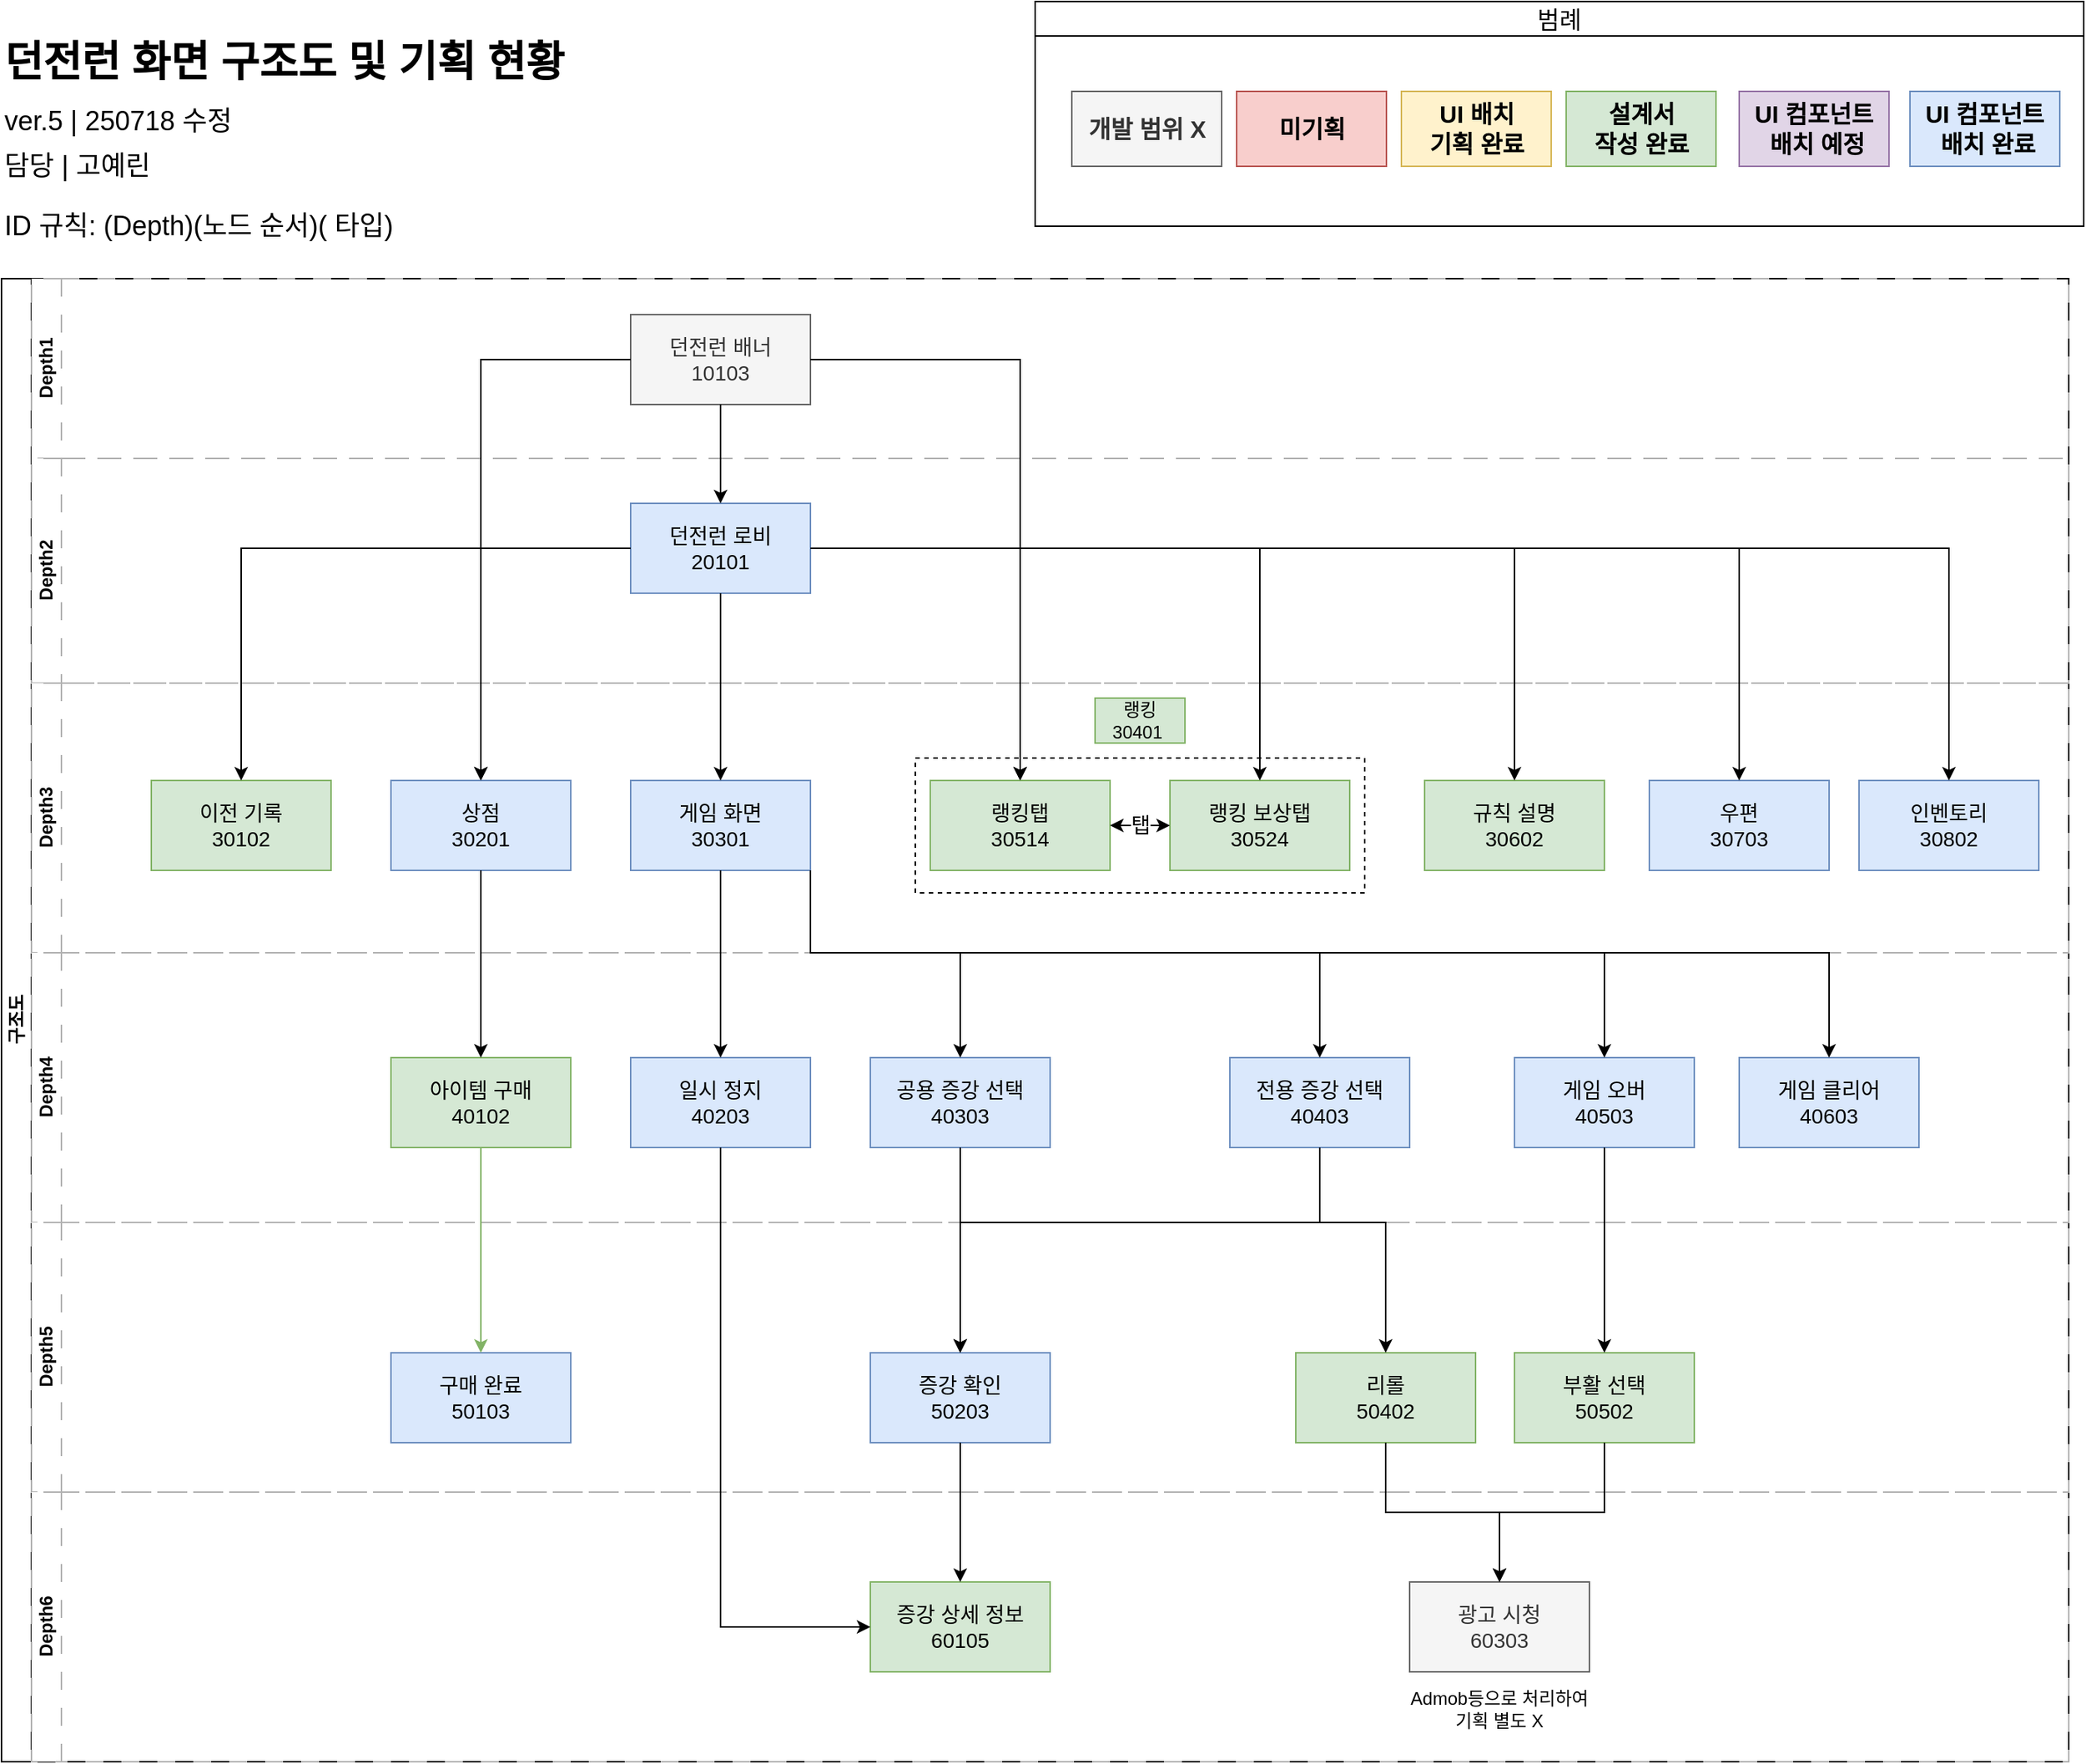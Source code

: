 <mxfile version="28.0.7">
  <diagram name="0805_던전런 화면 구조도" id="T1l2YqhQR2VZSNcCrIH0">
    <mxGraphModel grid="1" page="1" gridSize="10" guides="1" tooltips="1" connect="1" arrows="1" fold="1" pageScale="1" pageWidth="1169" pageHeight="827" math="0" shadow="0">
      <root>
        <mxCell id="v7ZTL_-PzyMQYsYYqvFB-0" />
        <mxCell id="v7ZTL_-PzyMQYsYYqvFB-1" parent="v7ZTL_-PzyMQYsYYqvFB-0" />
        <mxCell id="v7ZTL_-PzyMQYsYYqvFB-2" value=" 구조도" style="swimlane;childLayout=stackLayout;resizeParent=1;resizeParentMax=0;horizontal=0;startSize=20;horizontalStack=0;html=1;" vertex="1" parent="v7ZTL_-PzyMQYsYYqvFB-1">
          <mxGeometry x="430" y="240" width="1380" height="990" as="geometry" />
        </mxCell>
        <mxCell id="v7ZTL_-PzyMQYsYYqvFB-3" value="Depth1" style="swimlane;startSize=20;horizontal=0;html=1;dashed=1;dashPattern=12 12;strokeColor=#B2B2B2;" vertex="1" parent="v7ZTL_-PzyMQYsYYqvFB-2">
          <mxGeometry x="20" width="1360" height="120" as="geometry" />
        </mxCell>
        <mxCell id="v7ZTL_-PzyMQYsYYqvFB-4" value="던전런 배너&lt;div&gt;10103&lt;/div&gt;" style="rounded=0;whiteSpace=wrap;html=1;fontSize=14;fontStyle=0;fillColor=#f5f5f5;strokeColor=#666666;fontColor=#333333;" vertex="1" parent="v7ZTL_-PzyMQYsYYqvFB-3">
          <mxGeometry x="400" y="24" width="120" height="60" as="geometry" />
        </mxCell>
        <mxCell id="v7ZTL_-PzyMQYsYYqvFB-5" value="Depth2" style="swimlane;startSize=20;horizontal=0;html=1;dashed=1;dashPattern=12 12;strokeColor=#B2B2B2;" vertex="1" parent="v7ZTL_-PzyMQYsYYqvFB-2">
          <mxGeometry x="20" y="120" width="1360" height="150" as="geometry" />
        </mxCell>
        <mxCell id="v7ZTL_-PzyMQYsYYqvFB-6" value="던전런 로비&lt;div&gt;20101&lt;/div&gt;" style="rounded=0;whiteSpace=wrap;html=1;fontSize=14;fontStyle=0;fillColor=#dae8fc;strokeColor=#6c8ebf;" vertex="1" parent="v7ZTL_-PzyMQYsYYqvFB-5">
          <mxGeometry x="400" y="30" width="120" height="60" as="geometry" />
        </mxCell>
        <mxCell id="v7ZTL_-PzyMQYsYYqvFB-7" style="edgeStyle=orthogonalEdgeStyle;rounded=0;orthogonalLoop=1;jettySize=auto;html=1;fontSize=14;fontStyle=0" edge="1" parent="v7ZTL_-PzyMQYsYYqvFB-2" source="v7ZTL_-PzyMQYsYYqvFB-4" target="v7ZTL_-PzyMQYsYYqvFB-17">
          <mxGeometry relative="1" as="geometry" />
        </mxCell>
        <mxCell id="v7ZTL_-PzyMQYsYYqvFB-8" style="edgeStyle=orthogonalEdgeStyle;rounded=0;orthogonalLoop=1;jettySize=auto;html=1;fontSize=14;fontStyle=0" edge="1" parent="v7ZTL_-PzyMQYsYYqvFB-2" source="v7ZTL_-PzyMQYsYYqvFB-4" target="v7ZTL_-PzyMQYsYYqvFB-14">
          <mxGeometry relative="1" as="geometry" />
        </mxCell>
        <mxCell id="v7ZTL_-PzyMQYsYYqvFB-9" style="edgeStyle=orthogonalEdgeStyle;rounded=0;orthogonalLoop=1;jettySize=auto;html=1;fontSize=14;fontStyle=0" edge="1" parent="v7ZTL_-PzyMQYsYYqvFB-2" source="v7ZTL_-PzyMQYsYYqvFB-4" target="v7ZTL_-PzyMQYsYYqvFB-6">
          <mxGeometry relative="1" as="geometry" />
        </mxCell>
        <mxCell id="v7ZTL_-PzyMQYsYYqvFB-10" value="Depth3" style="swimlane;startSize=20;horizontal=0;html=1;dashed=1;dashPattern=12 12;strokeColor=#B2B2B2;" vertex="1" parent="v7ZTL_-PzyMQYsYYqvFB-2">
          <mxGeometry x="20" y="270" width="1360" height="180" as="geometry" />
        </mxCell>
        <mxCell id="v7ZTL_-PzyMQYsYYqvFB-11" value="" style="rounded=0;whiteSpace=wrap;html=1;fillColor=none;dashed=1;fontSize=14;fontStyle=0" vertex="1" parent="v7ZTL_-PzyMQYsYYqvFB-10">
          <mxGeometry x="590" y="50" width="300" height="90" as="geometry" />
        </mxCell>
        <mxCell id="v7ZTL_-PzyMQYsYYqvFB-12" value="이전 기록 &lt;div&gt;30102&lt;/div&gt;" style="rounded=0;whiteSpace=wrap;html=1;fontSize=14;fontStyle=0;fillColor=#d5e8d4;strokeColor=#82b366;" vertex="1" parent="v7ZTL_-PzyMQYsYYqvFB-10">
          <mxGeometry x="80" y="65" width="120" height="60" as="geometry" />
        </mxCell>
        <mxCell id="v7ZTL_-PzyMQYsYYqvFB-13" value="게임 화면&lt;div&gt;30301&lt;/div&gt;" style="rounded=0;whiteSpace=wrap;html=1;fontSize=14;fontStyle=0;fillColor=#dae8fc;strokeColor=#6c8ebf;" vertex="1" parent="v7ZTL_-PzyMQYsYYqvFB-10">
          <mxGeometry x="400" y="65" width="120" height="60" as="geometry" />
        </mxCell>
        <mxCell id="v7ZTL_-PzyMQYsYYqvFB-14" value="랭킹탭&lt;div&gt;30514&lt;/div&gt;" style="rounded=0;whiteSpace=wrap;html=1;fontSize=14;fontStyle=0;fillColor=#d5e8d4;strokeColor=#82b366;" vertex="1" parent="v7ZTL_-PzyMQYsYYqvFB-10">
          <mxGeometry x="600" y="65" width="120" height="60" as="geometry" />
        </mxCell>
        <mxCell id="v7ZTL_-PzyMQYsYYqvFB-15" value="랭킹 보상탭&lt;div&gt;30524&lt;/div&gt;" style="rounded=0;whiteSpace=wrap;html=1;fillColor=#d5e8d4;strokeColor=#82b366;fontSize=14;fontStyle=0" vertex="1" parent="v7ZTL_-PzyMQYsYYqvFB-10">
          <mxGeometry x="760" y="65" width="120" height="60" as="geometry" />
        </mxCell>
        <mxCell id="v7ZTL_-PzyMQYsYYqvFB-16" value="탭" style="endArrow=classic;startArrow=classic;html=1;rounded=0;exitX=1;exitY=0.5;exitDx=0;exitDy=0;fontSize=14;fontStyle=0" edge="1" parent="v7ZTL_-PzyMQYsYYqvFB-10" source="v7ZTL_-PzyMQYsYYqvFB-14" target="v7ZTL_-PzyMQYsYYqvFB-15">
          <mxGeometry width="50" height="50" relative="1" as="geometry">
            <mxPoint x="670" y="145" as="sourcePoint" />
            <mxPoint x="720" y="95" as="targetPoint" />
          </mxGeometry>
        </mxCell>
        <mxCell id="v7ZTL_-PzyMQYsYYqvFB-17" value="상점&lt;div&gt;30201&lt;/div&gt;" style="rounded=0;whiteSpace=wrap;html=1;fontSize=14;fontStyle=0;fillColor=#dae8fc;strokeColor=#6c8ebf;" vertex="1" parent="v7ZTL_-PzyMQYsYYqvFB-10">
          <mxGeometry x="240" y="65" width="120" height="60" as="geometry" />
        </mxCell>
        <mxCell id="v7ZTL_-PzyMQYsYYqvFB-18" value="랭킹 &lt;br&gt;30401&amp;nbsp;" style="text;html=1;align=center;verticalAlign=middle;whiteSpace=wrap;rounded=0;fillColor=#d5e8d4;strokeColor=#82b366;" vertex="1" parent="v7ZTL_-PzyMQYsYYqvFB-10">
          <mxGeometry x="710" y="10" width="60" height="30" as="geometry" />
        </mxCell>
        <mxCell id="v7ZTL_-PzyMQYsYYqvFB-19" value="규칙 설명 &lt;br&gt;&lt;div&gt;30602&lt;/div&gt;" style="rounded=0;whiteSpace=wrap;html=1;fontSize=14;fontStyle=0;fillColor=#d5e8d4;strokeColor=#82b366;" vertex="1" parent="v7ZTL_-PzyMQYsYYqvFB-10">
          <mxGeometry x="930" y="65" width="120" height="60" as="geometry" />
        </mxCell>
        <mxCell id="v7ZTL_-PzyMQYsYYqvFB-20" value="&lt;div&gt;우편&lt;br&gt;30703&lt;/div&gt;" style="rounded=0;whiteSpace=wrap;html=1;fontSize=14;fontStyle=0;fillColor=#dae8fc;strokeColor=#6c8ebf;" vertex="1" parent="v7ZTL_-PzyMQYsYYqvFB-10">
          <mxGeometry x="1080" y="65" width="120" height="60" as="geometry" />
        </mxCell>
        <mxCell id="v7ZTL_-PzyMQYsYYqvFB-21" value="&lt;div&gt;인벤토리&lt;br&gt;30802&lt;/div&gt;" style="rounded=0;whiteSpace=wrap;html=1;fontSize=14;fontStyle=0;fillColor=#dae8fc;strokeColor=#6c8ebf;" vertex="1" parent="v7ZTL_-PzyMQYsYYqvFB-10">
          <mxGeometry x="1220" y="65" width="120" height="60" as="geometry" />
        </mxCell>
        <mxCell id="v7ZTL_-PzyMQYsYYqvFB-22" value="Depth4" style="swimlane;startSize=20;horizontal=0;html=1;dashed=1;dashPattern=12 12;strokeColor=#B2B2B2;" vertex="1" parent="v7ZTL_-PzyMQYsYYqvFB-2">
          <mxGeometry x="20" y="450" width="1360" height="180" as="geometry" />
        </mxCell>
        <mxCell id="v7ZTL_-PzyMQYsYYqvFB-23" value="일시 정지 &lt;div&gt;40203&lt;/div&gt;" style="rounded=0;whiteSpace=wrap;html=1;fillColor=#dae8fc;fontSize=14;fontStyle=0;strokeColor=#6c8ebf;" vertex="1" parent="v7ZTL_-PzyMQYsYYqvFB-22">
          <mxGeometry x="400" y="70" width="120" height="60" as="geometry" />
        </mxCell>
        <mxCell id="v7ZTL_-PzyMQYsYYqvFB-24" value="아이템 구매 &lt;div&gt;40102&lt;/div&gt;" style="rounded=0;whiteSpace=wrap;html=1;fillColor=#d5e8d4;strokeColor=#82b366;fontSize=14;fontStyle=0" vertex="1" parent="v7ZTL_-PzyMQYsYYqvFB-22">
          <mxGeometry x="240" y="70" width="120" height="60" as="geometry" />
        </mxCell>
        <mxCell id="v7ZTL_-PzyMQYsYYqvFB-25" value="공용 증강 선택 &lt;div&gt;40303&lt;/div&gt;" style="rounded=0;whiteSpace=wrap;html=1;fillColor=#dae8fc;fontSize=14;fontStyle=0;strokeColor=#6c8ebf;" vertex="1" parent="v7ZTL_-PzyMQYsYYqvFB-22">
          <mxGeometry x="560" y="70" width="120" height="60" as="geometry" />
        </mxCell>
        <mxCell id="v7ZTL_-PzyMQYsYYqvFB-26" value="전용 증강 선택 &lt;div&gt;40403&lt;/div&gt;" style="rounded=0;whiteSpace=wrap;html=1;fillColor=#dae8fc;fontSize=14;fontStyle=0;strokeColor=#6c8ebf;" vertex="1" parent="v7ZTL_-PzyMQYsYYqvFB-22">
          <mxGeometry x="800" y="70" width="120" height="60" as="geometry" />
        </mxCell>
        <mxCell id="v7ZTL_-PzyMQYsYYqvFB-27" value="게임 오버 &lt;div&gt;40503&lt;/div&gt;" style="rounded=0;whiteSpace=wrap;html=1;fillColor=#dae8fc;strokeColor=#6c8ebf;fontSize=14;fontStyle=0" vertex="1" parent="v7ZTL_-PzyMQYsYYqvFB-22">
          <mxGeometry x="990" y="70" width="120" height="60" as="geometry" />
        </mxCell>
        <mxCell id="v7ZTL_-PzyMQYsYYqvFB-28" value="게임 클리어 &lt;div&gt;40603&lt;/div&gt;" style="rounded=0;whiteSpace=wrap;html=1;fillColor=#dae8fc;fontSize=14;fontStyle=0;strokeColor=#6c8ebf;" vertex="1" parent="v7ZTL_-PzyMQYsYYqvFB-22">
          <mxGeometry x="1140" y="70" width="120" height="60" as="geometry" />
        </mxCell>
        <mxCell id="v7ZTL_-PzyMQYsYYqvFB-29" style="edgeStyle=orthogonalEdgeStyle;rounded=0;orthogonalLoop=1;jettySize=auto;html=1;entryX=0.5;entryY=0;entryDx=0;entryDy=0;fontSize=14;fontStyle=0" edge="1" parent="v7ZTL_-PzyMQYsYYqvFB-22" target="v7ZTL_-PzyMQYsYYqvFB-25">
          <mxGeometry relative="1" as="geometry">
            <Array as="points">
              <mxPoint x="520" />
              <mxPoint x="620" />
            </Array>
            <mxPoint x="520" y="-55" as="sourcePoint" />
          </mxGeometry>
        </mxCell>
        <mxCell id="v7ZTL_-PzyMQYsYYqvFB-30" style="edgeStyle=orthogonalEdgeStyle;rounded=0;orthogonalLoop=1;jettySize=auto;html=1;" edge="1" parent="v7ZTL_-PzyMQYsYYqvFB-22" target="v7ZTL_-PzyMQYsYYqvFB-26">
          <mxGeometry relative="1" as="geometry">
            <Array as="points">
              <mxPoint x="520" />
              <mxPoint x="860" />
            </Array>
            <mxPoint x="520" y="-55" as="sourcePoint" />
          </mxGeometry>
        </mxCell>
        <mxCell id="v7ZTL_-PzyMQYsYYqvFB-31" style="edgeStyle=orthogonalEdgeStyle;rounded=0;orthogonalLoop=1;jettySize=auto;html=1;entryX=0.5;entryY=0;entryDx=0;entryDy=0;" edge="1" parent="v7ZTL_-PzyMQYsYYqvFB-22" target="v7ZTL_-PzyMQYsYYqvFB-28">
          <mxGeometry relative="1" as="geometry">
            <Array as="points">
              <mxPoint x="520" />
              <mxPoint x="1200" />
            </Array>
            <mxPoint x="520" y="-55" as="sourcePoint" />
          </mxGeometry>
        </mxCell>
        <mxCell id="v7ZTL_-PzyMQYsYYqvFB-32" style="edgeStyle=orthogonalEdgeStyle;rounded=0;orthogonalLoop=1;jettySize=auto;html=1;entryX=0.5;entryY=0;entryDx=0;entryDy=0;" edge="1" parent="v7ZTL_-PzyMQYsYYqvFB-22" target="v7ZTL_-PzyMQYsYYqvFB-27">
          <mxGeometry relative="1" as="geometry">
            <Array as="points">
              <mxPoint x="520" />
              <mxPoint x="1050" />
            </Array>
            <mxPoint x="520" y="-55" as="sourcePoint" />
          </mxGeometry>
        </mxCell>
        <mxCell id="v7ZTL_-PzyMQYsYYqvFB-33" style="edgeStyle=orthogonalEdgeStyle;rounded=0;orthogonalLoop=1;jettySize=auto;html=1;fontSize=14;fontStyle=0" edge="1" parent="v7ZTL_-PzyMQYsYYqvFB-2" source="v7ZTL_-PzyMQYsYYqvFB-6" target="v7ZTL_-PzyMQYsYYqvFB-13">
          <mxGeometry relative="1" as="geometry" />
        </mxCell>
        <mxCell id="v7ZTL_-PzyMQYsYYqvFB-34" style="edgeStyle=orthogonalEdgeStyle;rounded=0;orthogonalLoop=1;jettySize=auto;html=1;entryX=0.5;entryY=0;entryDx=0;entryDy=0;fontSize=14;fontStyle=0" edge="1" parent="v7ZTL_-PzyMQYsYYqvFB-2" source="v7ZTL_-PzyMQYsYYqvFB-6" target="v7ZTL_-PzyMQYsYYqvFB-12">
          <mxGeometry relative="1" as="geometry" />
        </mxCell>
        <mxCell id="v7ZTL_-PzyMQYsYYqvFB-35" style="edgeStyle=orthogonalEdgeStyle;rounded=0;orthogonalLoop=1;jettySize=auto;html=1;entryX=0.5;entryY=0;entryDx=0;entryDy=0;fontSize=14;fontStyle=0" edge="1" parent="v7ZTL_-PzyMQYsYYqvFB-2" source="v7ZTL_-PzyMQYsYYqvFB-6" target="v7ZTL_-PzyMQYsYYqvFB-17">
          <mxGeometry relative="1" as="geometry" />
        </mxCell>
        <mxCell id="v7ZTL_-PzyMQYsYYqvFB-36" style="edgeStyle=orthogonalEdgeStyle;rounded=0;orthogonalLoop=1;jettySize=auto;html=1;fontSize=14;fontStyle=0" edge="1" parent="v7ZTL_-PzyMQYsYYqvFB-2" source="v7ZTL_-PzyMQYsYYqvFB-6" target="v7ZTL_-PzyMQYsYYqvFB-14">
          <mxGeometry relative="1" as="geometry" />
        </mxCell>
        <mxCell id="v7ZTL_-PzyMQYsYYqvFB-37" style="edgeStyle=orthogonalEdgeStyle;rounded=0;orthogonalLoop=1;jettySize=auto;html=1;fontSize=14;fontStyle=0" edge="1" parent="v7ZTL_-PzyMQYsYYqvFB-2" source="v7ZTL_-PzyMQYsYYqvFB-6" target="v7ZTL_-PzyMQYsYYqvFB-15">
          <mxGeometry relative="1" as="geometry" />
        </mxCell>
        <mxCell id="v7ZTL_-PzyMQYsYYqvFB-38" style="edgeStyle=orthogonalEdgeStyle;rounded=0;orthogonalLoop=1;jettySize=auto;html=1;fontSize=14;fontStyle=0" edge="1" parent="v7ZTL_-PzyMQYsYYqvFB-2" source="v7ZTL_-PzyMQYsYYqvFB-13" target="v7ZTL_-PzyMQYsYYqvFB-23">
          <mxGeometry relative="1" as="geometry" />
        </mxCell>
        <mxCell id="v7ZTL_-PzyMQYsYYqvFB-39" value="Depth5" style="swimlane;startSize=20;horizontal=0;html=1;dashed=1;dashPattern=12 12;strokeColor=#B2B2B2;" vertex="1" parent="v7ZTL_-PzyMQYsYYqvFB-2">
          <mxGeometry x="20" y="630" width="1360" height="180" as="geometry" />
        </mxCell>
        <mxCell id="v7ZTL_-PzyMQYsYYqvFB-40" value="구매 완료 &lt;div&gt;50103&lt;/div&gt;" style="rounded=0;whiteSpace=wrap;html=1;fillColor=#dae8fc;strokeColor=#6c8ebf;fontSize=14;fontStyle=0" vertex="1" parent="v7ZTL_-PzyMQYsYYqvFB-39">
          <mxGeometry x="240" y="87" width="120" height="60" as="geometry" />
        </mxCell>
        <mxCell id="v7ZTL_-PzyMQYsYYqvFB-41" value="증강 확인 &lt;div&gt;50203&lt;/div&gt;" style="rounded=0;whiteSpace=wrap;html=1;fillColor=#dae8fc;strokeColor=#6c8ebf;fontSize=14;fontStyle=0" vertex="1" parent="v7ZTL_-PzyMQYsYYqvFB-39">
          <mxGeometry x="560" y="87" width="120" height="60" as="geometry" />
        </mxCell>
        <mxCell id="v7ZTL_-PzyMQYsYYqvFB-42" value="리롤 &lt;div&gt;50402&lt;/div&gt;" style="rounded=0;whiteSpace=wrap;html=1;fillColor=#d5e8d4;strokeColor=#82b366;fontSize=14;fontStyle=0" vertex="1" parent="v7ZTL_-PzyMQYsYYqvFB-39">
          <mxGeometry x="844" y="87" width="120" height="60" as="geometry" />
        </mxCell>
        <mxCell id="v7ZTL_-PzyMQYsYYqvFB-43" value="부활 선택 &lt;div&gt;50502&lt;/div&gt;" style="rounded=0;whiteSpace=wrap;html=1;fillColor=#d5e8d4;strokeColor=#82b366;fontSize=14;fontStyle=0" vertex="1" parent="v7ZTL_-PzyMQYsYYqvFB-39">
          <mxGeometry x="990" y="87" width="120" height="60" as="geometry" />
        </mxCell>
        <mxCell id="v7ZTL_-PzyMQYsYYqvFB-45" value="Depth6" style="swimlane;startSize=20;horizontal=0;html=1;dashed=1;dashPattern=12 12;strokeColor=#B2B2B2;" vertex="1" parent="v7ZTL_-PzyMQYsYYqvFB-2">
          <mxGeometry x="20" y="810" width="1360" height="180" as="geometry" />
        </mxCell>
        <mxCell id="v7ZTL_-PzyMQYsYYqvFB-47" value="광고 시청 &lt;div&gt;60303&lt;/div&gt;" style="rounded=0;whiteSpace=wrap;html=1;fillColor=#f5f5f5;strokeColor=#666666;fontSize=14;fontStyle=0;fontColor=#333333;" vertex="1" parent="v7ZTL_-PzyMQYsYYqvFB-45">
          <mxGeometry x="920" y="60" width="120" height="60" as="geometry" />
        </mxCell>
        <mxCell id="v7ZTL_-PzyMQYsYYqvFB-48" value="증강 상세 정보&lt;div&gt;60105&lt;/div&gt;" style="rounded=0;whiteSpace=wrap;html=1;fillColor=#d5e8d4;strokeColor=#82b366;fontSize=14;fontStyle=0" vertex="1" parent="v7ZTL_-PzyMQYsYYqvFB-45">
          <mxGeometry x="560" y="60" width="120" height="60" as="geometry" />
        </mxCell>
        <mxCell id="v7ZTL_-PzyMQYsYYqvFB-49" value="Admob등으로 처리하여 기획 별도 X" style="text;html=1;align=center;verticalAlign=middle;whiteSpace=wrap;rounded=0;" vertex="1" parent="v7ZTL_-PzyMQYsYYqvFB-45">
          <mxGeometry x="915" y="130" width="130" height="30" as="geometry" />
        </mxCell>
        <mxCell id="v7ZTL_-PzyMQYsYYqvFB-50" style="edgeStyle=orthogonalEdgeStyle;rounded=0;orthogonalLoop=1;jettySize=auto;html=1;" edge="1" parent="v7ZTL_-PzyMQYsYYqvFB-2" source="v7ZTL_-PzyMQYsYYqvFB-17" target="v7ZTL_-PzyMQYsYYqvFB-24">
          <mxGeometry relative="1" as="geometry" />
        </mxCell>
        <mxCell id="v7ZTL_-PzyMQYsYYqvFB-58" style="edgeStyle=orthogonalEdgeStyle;rounded=0;orthogonalLoop=1;jettySize=auto;html=1;entryX=0.5;entryY=0;entryDx=0;entryDy=0;" edge="1" parent="v7ZTL_-PzyMQYsYYqvFB-2">
          <mxGeometry relative="1" as="geometry">
            <mxPoint x="700.0" y="1110" as="sourcePoint" />
          </mxGeometry>
        </mxCell>
        <mxCell id="v7ZTL_-PzyMQYsYYqvFB-59" style="edgeStyle=orthogonalEdgeStyle;rounded=0;orthogonalLoop=1;jettySize=auto;html=1;entryX=0.5;entryY=0;entryDx=0;entryDy=0;fillColor=#d5e8d4;strokeColor=#82b366;" edge="1" parent="v7ZTL_-PzyMQYsYYqvFB-2" source="v7ZTL_-PzyMQYsYYqvFB-24" target="v7ZTL_-PzyMQYsYYqvFB-40">
          <mxGeometry relative="1" as="geometry" />
        </mxCell>
        <mxCell id="v7ZTL_-PzyMQYsYYqvFB-60" style="edgeStyle=orthogonalEdgeStyle;rounded=0;orthogonalLoop=1;jettySize=auto;html=1;exitX=1;exitY=0.5;exitDx=0;exitDy=0;" edge="1" parent="v7ZTL_-PzyMQYsYYqvFB-2" source="v7ZTL_-PzyMQYsYYqvFB-6" target="v7ZTL_-PzyMQYsYYqvFB-19">
          <mxGeometry relative="1" as="geometry">
            <mxPoint x="660" y="410" as="sourcePoint" />
          </mxGeometry>
        </mxCell>
        <mxCell id="v7ZTL_-PzyMQYsYYqvFB-61" style="edgeStyle=orthogonalEdgeStyle;rounded=0;orthogonalLoop=1;jettySize=auto;html=1;" edge="1" parent="v7ZTL_-PzyMQYsYYqvFB-2" source="v7ZTL_-PzyMQYsYYqvFB-25" target="v7ZTL_-PzyMQYsYYqvFB-41">
          <mxGeometry relative="1" as="geometry" />
        </mxCell>
        <mxCell id="v7ZTL_-PzyMQYsYYqvFB-63" style="edgeStyle=orthogonalEdgeStyle;rounded=0;orthogonalLoop=1;jettySize=auto;html=1;" edge="1" parent="v7ZTL_-PzyMQYsYYqvFB-2" source="v7ZTL_-PzyMQYsYYqvFB-25" target="v7ZTL_-PzyMQYsYYqvFB-42">
          <mxGeometry relative="1" as="geometry">
            <Array as="points">
              <mxPoint x="640" y="630" />
              <mxPoint x="924" y="630" />
            </Array>
          </mxGeometry>
        </mxCell>
        <mxCell id="v7ZTL_-PzyMQYsYYqvFB-64" style="edgeStyle=orthogonalEdgeStyle;rounded=0;orthogonalLoop=1;jettySize=auto;html=1;" edge="1" parent="v7ZTL_-PzyMQYsYYqvFB-2" source="v7ZTL_-PzyMQYsYYqvFB-26" target="v7ZTL_-PzyMQYsYYqvFB-41">
          <mxGeometry relative="1" as="geometry">
            <Array as="points">
              <mxPoint x="880" y="630" />
              <mxPoint x="640" y="630" />
            </Array>
          </mxGeometry>
        </mxCell>
        <mxCell id="v7ZTL_-PzyMQYsYYqvFB-65" style="edgeStyle=orthogonalEdgeStyle;rounded=0;orthogonalLoop=1;jettySize=auto;html=1;" edge="1" parent="v7ZTL_-PzyMQYsYYqvFB-2" source="v7ZTL_-PzyMQYsYYqvFB-27" target="v7ZTL_-PzyMQYsYYqvFB-43">
          <mxGeometry relative="1" as="geometry" />
        </mxCell>
        <mxCell id="v7ZTL_-PzyMQYsYYqvFB-66" style="edgeStyle=orthogonalEdgeStyle;rounded=0;orthogonalLoop=1;jettySize=auto;html=1;entryX=0.5;entryY=0;entryDx=0;entryDy=0;" edge="1" parent="v7ZTL_-PzyMQYsYYqvFB-2">
          <mxGeometry relative="1" as="geometry">
            <mxPoint x="782" y="870" as="targetPoint" />
          </mxGeometry>
        </mxCell>
        <mxCell id="v7ZTL_-PzyMQYsYYqvFB-67" style="edgeStyle=orthogonalEdgeStyle;rounded=0;orthogonalLoop=1;jettySize=auto;html=1;" edge="1" parent="v7ZTL_-PzyMQYsYYqvFB-2" source="v7ZTL_-PzyMQYsYYqvFB-42" target="v7ZTL_-PzyMQYsYYqvFB-47">
          <mxGeometry relative="1" as="geometry" />
        </mxCell>
        <mxCell id="v7ZTL_-PzyMQYsYYqvFB-68" style="edgeStyle=orthogonalEdgeStyle;rounded=0;orthogonalLoop=1;jettySize=auto;html=1;entryX=0.5;entryY=0;entryDx=0;entryDy=0;" edge="1" parent="v7ZTL_-PzyMQYsYYqvFB-2" source="v7ZTL_-PzyMQYsYYqvFB-43" target="v7ZTL_-PzyMQYsYYqvFB-47">
          <mxGeometry relative="1" as="geometry" />
        </mxCell>
        <mxCell id="v7ZTL_-PzyMQYsYYqvFB-69" style="edgeStyle=orthogonalEdgeStyle;rounded=0;orthogonalLoop=1;jettySize=auto;html=1;entryX=0.5;entryY=0;entryDx=0;entryDy=0;" edge="1" parent="v7ZTL_-PzyMQYsYYqvFB-2" source="v7ZTL_-PzyMQYsYYqvFB-41" target="v7ZTL_-PzyMQYsYYqvFB-48">
          <mxGeometry relative="1" as="geometry" />
        </mxCell>
        <mxCell id="v7ZTL_-PzyMQYsYYqvFB-70" style="edgeStyle=orthogonalEdgeStyle;rounded=0;orthogonalLoop=1;jettySize=auto;html=1;entryX=0;entryY=0.5;entryDx=0;entryDy=0;" edge="1" parent="v7ZTL_-PzyMQYsYYqvFB-2" source="v7ZTL_-PzyMQYsYYqvFB-23" target="v7ZTL_-PzyMQYsYYqvFB-48">
          <mxGeometry relative="1" as="geometry">
            <Array as="points">
              <mxPoint x="480" y="900" />
            </Array>
          </mxGeometry>
        </mxCell>
        <mxCell id="v7ZTL_-PzyMQYsYYqvFB-71" style="edgeStyle=orthogonalEdgeStyle;rounded=0;orthogonalLoop=1;jettySize=auto;html=1;" edge="1" parent="v7ZTL_-PzyMQYsYYqvFB-2" source="v7ZTL_-PzyMQYsYYqvFB-6" target="v7ZTL_-PzyMQYsYYqvFB-20">
          <mxGeometry relative="1" as="geometry" />
        </mxCell>
        <mxCell id="v7ZTL_-PzyMQYsYYqvFB-72" style="edgeStyle=orthogonalEdgeStyle;rounded=0;orthogonalLoop=1;jettySize=auto;html=1;" edge="1" parent="v7ZTL_-PzyMQYsYYqvFB-2" source="v7ZTL_-PzyMQYsYYqvFB-6" target="v7ZTL_-PzyMQYsYYqvFB-21">
          <mxGeometry relative="1" as="geometry" />
        </mxCell>
        <mxCell id="v7ZTL_-PzyMQYsYYqvFB-73" value="" style="group" connectable="0" vertex="1" parent="v7ZTL_-PzyMQYsYYqvFB-1">
          <mxGeometry x="430" y="80" width="450" height="100" as="geometry" />
        </mxCell>
        <mxCell id="v7ZTL_-PzyMQYsYYqvFB-74" value="던전런 화면 구조도 및 기획 현황" style="text;html=1;align=left;verticalAlign=middle;whiteSpace=wrap;rounded=0;fontSize=28;fontStyle=1" vertex="1" parent="v7ZTL_-PzyMQYsYYqvFB-73">
          <mxGeometry width="450" height="30" as="geometry" />
        </mxCell>
        <mxCell id="v7ZTL_-PzyMQYsYYqvFB-75" value="ver.5 | 250718 수정" style="text;html=1;align=left;verticalAlign=middle;whiteSpace=wrap;rounded=0;fontSize=18;" vertex="1" parent="v7ZTL_-PzyMQYsYYqvFB-73">
          <mxGeometry y="40" width="450" height="30" as="geometry" />
        </mxCell>
        <mxCell id="v7ZTL_-PzyMQYsYYqvFB-76" value="담당 | 고예린" style="text;html=1;align=left;verticalAlign=middle;whiteSpace=wrap;rounded=0;fontSize=18;" vertex="1" parent="v7ZTL_-PzyMQYsYYqvFB-73">
          <mxGeometry y="70" width="450" height="30" as="geometry" />
        </mxCell>
        <mxCell id="v7ZTL_-PzyMQYsYYqvFB-77" value="ID 규칙: (Depth)(노드 순서)( 타입)" style="text;html=1;align=left;verticalAlign=middle;whiteSpace=wrap;rounded=0;fontSize=18;" vertex="1" parent="v7ZTL_-PzyMQYsYYqvFB-1">
          <mxGeometry x="430" y="190" width="310" height="30" as="geometry" />
        </mxCell>
        <mxCell id="v7ZTL_-PzyMQYsYYqvFB-78" value="&lt;span style=&quot;font-weight: normal;&quot;&gt;&lt;font style=&quot;font-size: 16px;&quot;&gt;범례&lt;/font&gt;&lt;/span&gt;" style="swimlane;whiteSpace=wrap;html=1;fillColor=default;" vertex="1" parent="v7ZTL_-PzyMQYsYYqvFB-1">
          <mxGeometry x="1120" y="55" width="700" height="150" as="geometry" />
        </mxCell>
        <mxCell id="v7ZTL_-PzyMQYsYYqvFB-79" value="UI 배치 &lt;br&gt;기획 완료" style="rounded=0;whiteSpace=wrap;html=1;fontSize=16;fontStyle=1;fillColor=#fff2cc;strokeColor=#d6b656;" vertex="1" parent="v7ZTL_-PzyMQYsYYqvFB-78">
          <mxGeometry x="244.5" y="60" width="100" height="50" as="geometry" />
        </mxCell>
        <mxCell id="v7ZTL_-PzyMQYsYYqvFB-80" value="설계서&lt;br&gt;작성 완료" style="rounded=0;whiteSpace=wrap;html=1;fillColor=#d5e8d4;strokeColor=#82b366;fontSize=16;fontStyle=1" vertex="1" parent="v7ZTL_-PzyMQYsYYqvFB-78">
          <mxGeometry x="354.5" y="60" width="100" height="50" as="geometry" />
        </mxCell>
        <mxCell id="v7ZTL_-PzyMQYsYYqvFB-81" value="UI 컴포넌트&lt;br&gt;&amp;nbsp;배치 완료" style="rounded=0;whiteSpace=wrap;html=1;fillColor=#dae8fc;strokeColor=#6c8ebf;fontSize=16;fontStyle=1" vertex="1" parent="v7ZTL_-PzyMQYsYYqvFB-78">
          <mxGeometry x="584" y="60" width="100" height="50" as="geometry" />
        </mxCell>
        <mxCell id="v7ZTL_-PzyMQYsYYqvFB-82" value="미기획" style="rounded=0;whiteSpace=wrap;html=1;fontSize=16;fontStyle=1;fillColor=#f8cecc;strokeColor=#b85450;" vertex="1" parent="v7ZTL_-PzyMQYsYYqvFB-78">
          <mxGeometry x="134.5" y="60" width="100" height="50" as="geometry" />
        </mxCell>
        <mxCell id="v7ZTL_-PzyMQYsYYqvFB-83" value="개발 범위 X" style="rounded=0;whiteSpace=wrap;html=1;fontSize=16;fontStyle=1;fillColor=#f5f5f5;strokeColor=#666666;fontColor=#333333;" vertex="1" parent="v7ZTL_-PzyMQYsYYqvFB-78">
          <mxGeometry x="24.5" y="60" width="100" height="50" as="geometry" />
        </mxCell>
        <mxCell id="v7ZTL_-PzyMQYsYYqvFB-84" value="UI 컴포넌트&lt;br&gt;&amp;nbsp;배치 예정" style="rounded=0;whiteSpace=wrap;html=1;fillColor=#e1d5e7;strokeColor=#9673a6;fontSize=16;fontStyle=1" vertex="1" parent="v7ZTL_-PzyMQYsYYqvFB-78">
          <mxGeometry x="470" y="60" width="100" height="50" as="geometry" />
        </mxCell>
      </root>
    </mxGraphModel>
  </diagram>
</mxfile>
